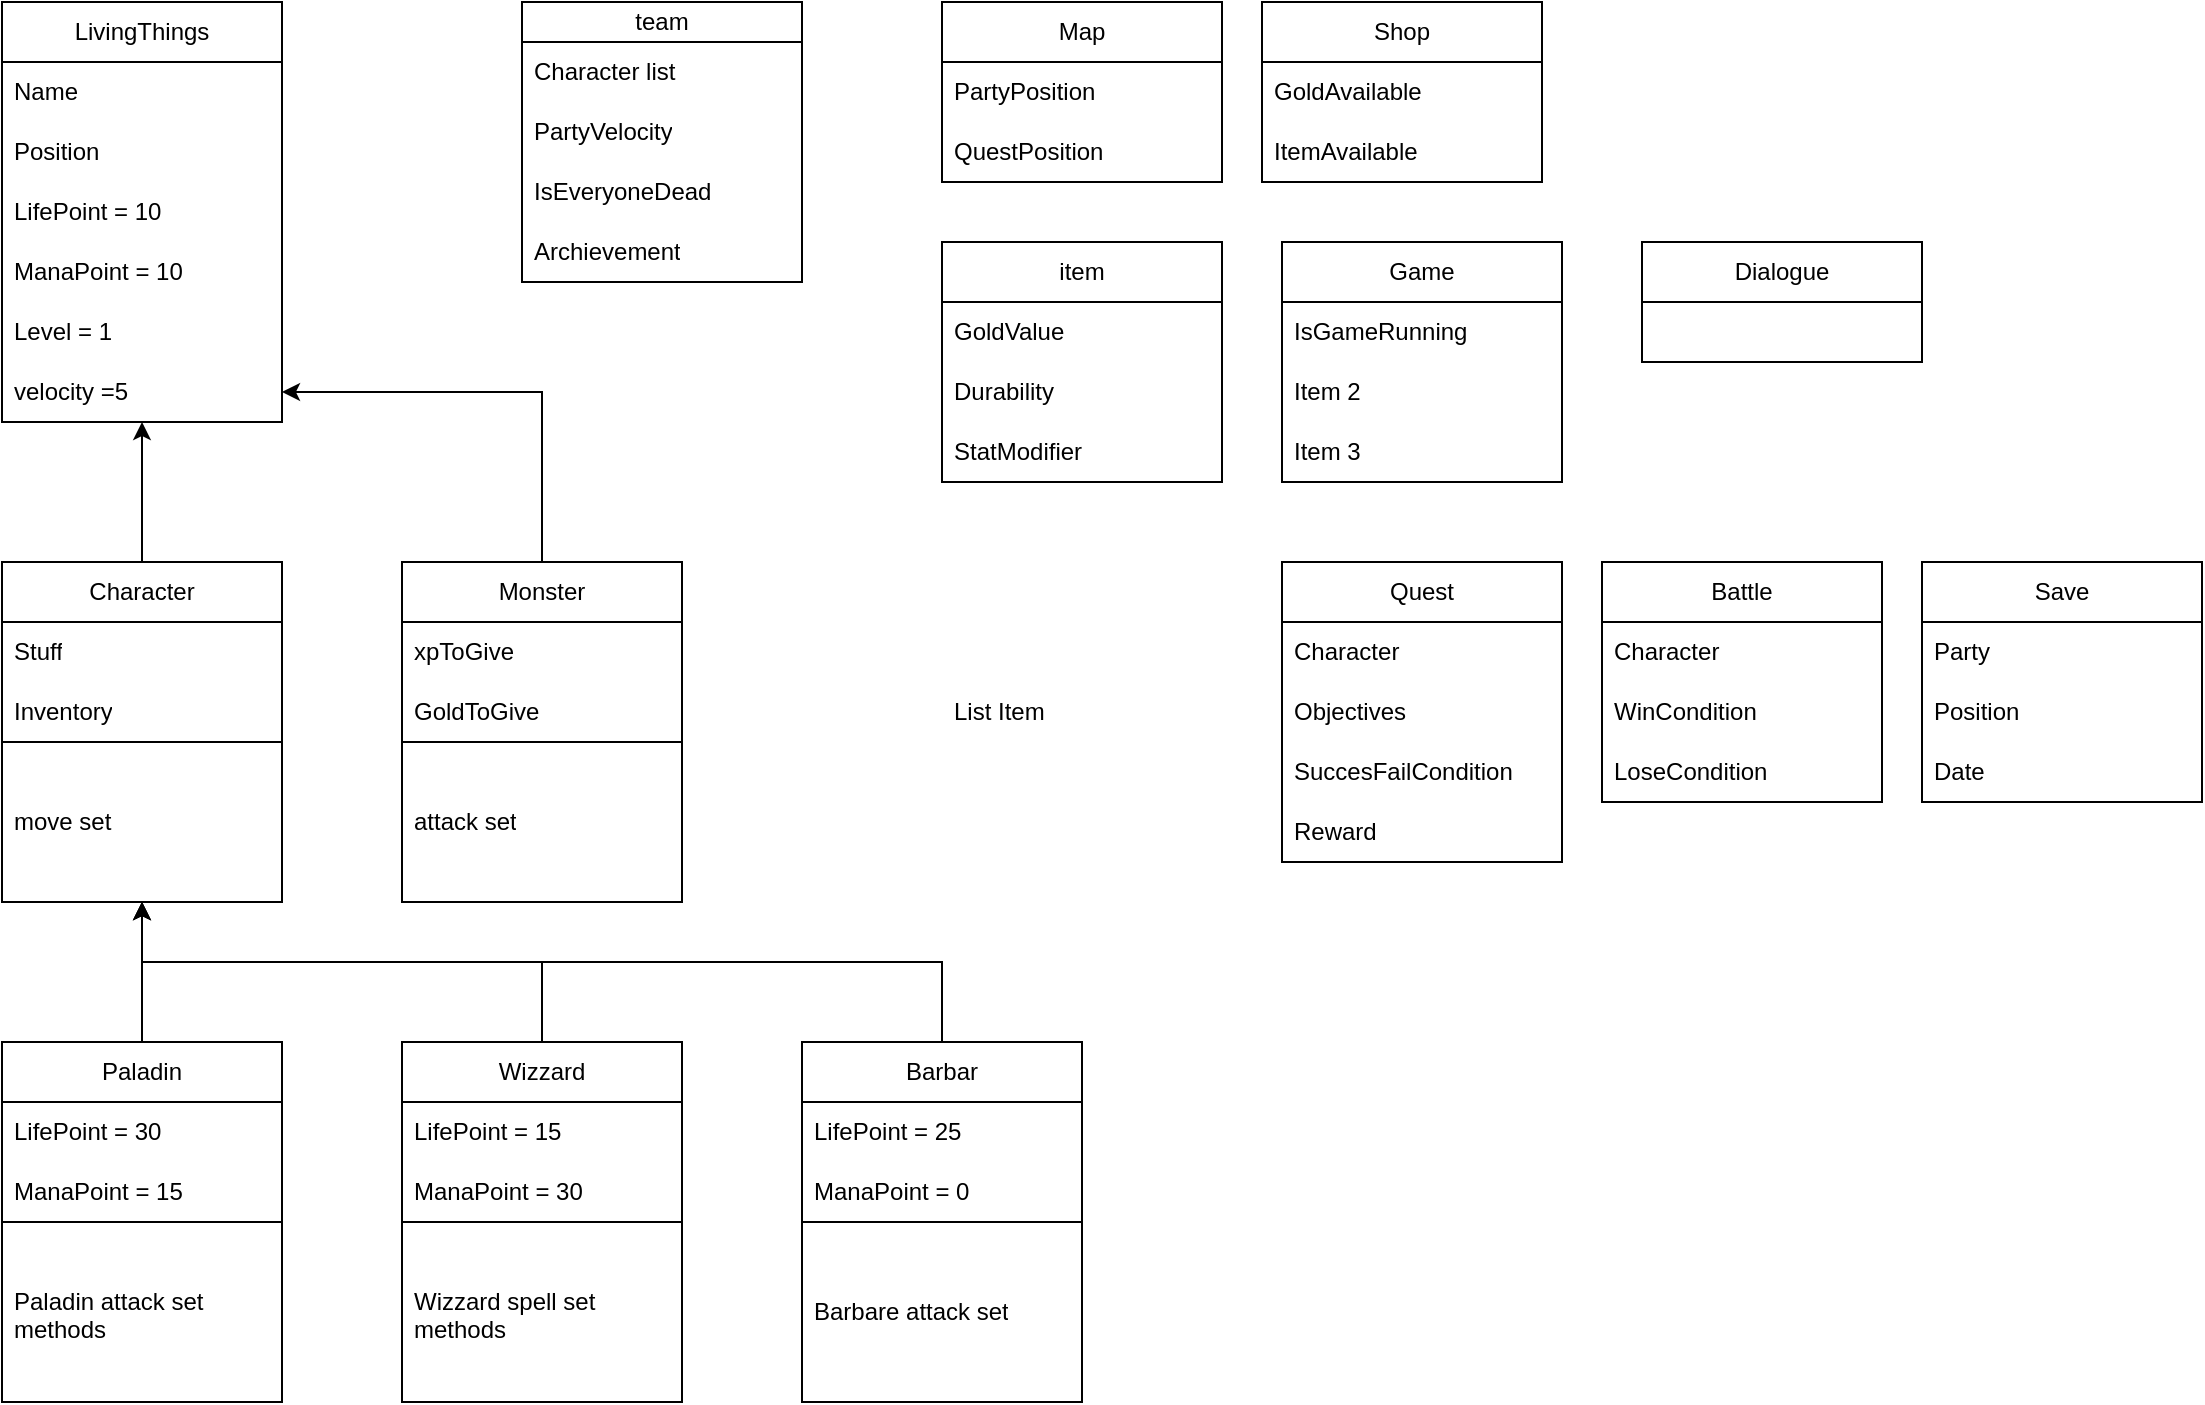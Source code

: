 <mxfile version="22.1.18" type="device">
  <diagram name="Page-1" id="lThvi-CmW-ZyW6HC1UW_">
    <mxGraphModel dx="1518" dy="731" grid="1" gridSize="10" guides="1" tooltips="1" connect="1" arrows="1" fold="1" page="1" pageScale="1" pageWidth="827" pageHeight="1169" math="0" shadow="0">
      <root>
        <mxCell id="0" />
        <mxCell id="1" parent="0" />
        <mxCell id="5yDGcjKzV8SoVyArUQu7-1" value="LivingThings" style="swimlane;fontStyle=0;childLayout=stackLayout;horizontal=1;startSize=30;horizontalStack=0;resizeParent=1;resizeParentMax=0;resizeLast=0;collapsible=1;marginBottom=0;whiteSpace=wrap;html=1;" parent="1" vertex="1">
          <mxGeometry x="40" y="40" width="140" height="210" as="geometry" />
        </mxCell>
        <mxCell id="5yDGcjKzV8SoVyArUQu7-2" value="Name" style="text;strokeColor=none;fillColor=none;align=left;verticalAlign=middle;spacingLeft=4;spacingRight=4;overflow=hidden;points=[[0,0.5],[1,0.5]];portConstraint=eastwest;rotatable=0;whiteSpace=wrap;html=1;" parent="5yDGcjKzV8SoVyArUQu7-1" vertex="1">
          <mxGeometry y="30" width="140" height="30" as="geometry" />
        </mxCell>
        <mxCell id="3JruA92jpcTE4JsyITdx-26" value="Position" style="text;strokeColor=none;fillColor=none;align=left;verticalAlign=middle;spacingLeft=4;spacingRight=4;overflow=hidden;points=[[0,0.5],[1,0.5]];portConstraint=eastwest;rotatable=0;whiteSpace=wrap;html=1;" parent="5yDGcjKzV8SoVyArUQu7-1" vertex="1">
          <mxGeometry y="60" width="140" height="30" as="geometry" />
        </mxCell>
        <mxCell id="52E5mtG90frS9NPzS2Io-3" value="LifePoint = 10" style="text;strokeColor=none;fillColor=none;align=left;verticalAlign=middle;spacingLeft=4;spacingRight=4;overflow=hidden;points=[[0,0.5],[1,0.5]];portConstraint=eastwest;rotatable=0;whiteSpace=wrap;html=1;" vertex="1" parent="5yDGcjKzV8SoVyArUQu7-1">
          <mxGeometry y="90" width="140" height="30" as="geometry" />
        </mxCell>
        <mxCell id="52E5mtG90frS9NPzS2Io-4" value="ManaPoint = 10" style="text;strokeColor=none;fillColor=none;align=left;verticalAlign=middle;spacingLeft=4;spacingRight=4;overflow=hidden;points=[[0,0.5],[1,0.5]];portConstraint=eastwest;rotatable=0;whiteSpace=wrap;html=1;" vertex="1" parent="5yDGcjKzV8SoVyArUQu7-1">
          <mxGeometry y="120" width="140" height="30" as="geometry" />
        </mxCell>
        <mxCell id="52E5mtG90frS9NPzS2Io-5" value="Level = 1" style="text;strokeColor=none;fillColor=none;align=left;verticalAlign=middle;spacingLeft=4;spacingRight=4;overflow=hidden;points=[[0,0.5],[1,0.5]];portConstraint=eastwest;rotatable=0;whiteSpace=wrap;html=1;" vertex="1" parent="5yDGcjKzV8SoVyArUQu7-1">
          <mxGeometry y="150" width="140" height="30" as="geometry" />
        </mxCell>
        <mxCell id="5yDGcjKzV8SoVyArUQu7-30" value="velocity =5" style="text;strokeColor=none;fillColor=none;align=left;verticalAlign=middle;spacingLeft=4;spacingRight=4;overflow=hidden;points=[[0,0.5],[1,0.5]];portConstraint=eastwest;rotatable=0;whiteSpace=wrap;html=1;" parent="5yDGcjKzV8SoVyArUQu7-1" vertex="1">
          <mxGeometry y="180" width="140" height="30" as="geometry" />
        </mxCell>
        <mxCell id="5yDGcjKzV8SoVyArUQu7-9" value="Game" style="swimlane;fontStyle=0;childLayout=stackLayout;horizontal=1;startSize=30;horizontalStack=0;resizeParent=1;resizeParentMax=0;resizeLast=0;collapsible=1;marginBottom=0;whiteSpace=wrap;html=1;" parent="1" vertex="1">
          <mxGeometry x="680" y="160" width="140" height="120" as="geometry" />
        </mxCell>
        <mxCell id="5yDGcjKzV8SoVyArUQu7-10" value="IsGameRunning" style="text;strokeColor=none;fillColor=none;align=left;verticalAlign=middle;spacingLeft=4;spacingRight=4;overflow=hidden;points=[[0,0.5],[1,0.5]];portConstraint=eastwest;rotatable=0;whiteSpace=wrap;html=1;" parent="5yDGcjKzV8SoVyArUQu7-9" vertex="1">
          <mxGeometry y="30" width="140" height="30" as="geometry" />
        </mxCell>
        <mxCell id="5yDGcjKzV8SoVyArUQu7-11" value="Item 2" style="text;strokeColor=none;fillColor=none;align=left;verticalAlign=middle;spacingLeft=4;spacingRight=4;overflow=hidden;points=[[0,0.5],[1,0.5]];portConstraint=eastwest;rotatable=0;whiteSpace=wrap;html=1;" parent="5yDGcjKzV8SoVyArUQu7-9" vertex="1">
          <mxGeometry y="60" width="140" height="30" as="geometry" />
        </mxCell>
        <mxCell id="5yDGcjKzV8SoVyArUQu7-12" value="Item 3" style="text;strokeColor=none;fillColor=none;align=left;verticalAlign=middle;spacingLeft=4;spacingRight=4;overflow=hidden;points=[[0,0.5],[1,0.5]];portConstraint=eastwest;rotatable=0;whiteSpace=wrap;html=1;" parent="5yDGcjKzV8SoVyArUQu7-9" vertex="1">
          <mxGeometry y="90" width="140" height="30" as="geometry" />
        </mxCell>
        <mxCell id="5yDGcjKzV8SoVyArUQu7-58" value="Quest" style="swimlane;fontStyle=0;childLayout=stackLayout;horizontal=1;startSize=30;horizontalStack=0;resizeParent=1;resizeParentMax=0;resizeLast=0;collapsible=1;marginBottom=0;whiteSpace=wrap;html=1;" parent="1" vertex="1">
          <mxGeometry x="680" y="320" width="140" height="150" as="geometry" />
        </mxCell>
        <mxCell id="5yDGcjKzV8SoVyArUQu7-59" value="Character" style="text;strokeColor=none;fillColor=none;align=left;verticalAlign=middle;spacingLeft=4;spacingRight=4;overflow=hidden;points=[[0,0.5],[1,0.5]];portConstraint=eastwest;rotatable=0;whiteSpace=wrap;html=1;" parent="5yDGcjKzV8SoVyArUQu7-58" vertex="1">
          <mxGeometry y="30" width="140" height="30" as="geometry" />
        </mxCell>
        <mxCell id="5yDGcjKzV8SoVyArUQu7-60" value="Objectives" style="text;strokeColor=none;fillColor=none;align=left;verticalAlign=middle;spacingLeft=4;spacingRight=4;overflow=hidden;points=[[0,0.5],[1,0.5]];portConstraint=eastwest;rotatable=0;whiteSpace=wrap;html=1;" parent="5yDGcjKzV8SoVyArUQu7-58" vertex="1">
          <mxGeometry y="60" width="140" height="30" as="geometry" />
        </mxCell>
        <mxCell id="5yDGcjKzV8SoVyArUQu7-61" value="SuccesFailCondition" style="text;strokeColor=none;fillColor=none;align=left;verticalAlign=middle;spacingLeft=4;spacingRight=4;overflow=hidden;points=[[0,0.5],[1,0.5]];portConstraint=eastwest;rotatable=0;whiteSpace=wrap;html=1;" parent="5yDGcjKzV8SoVyArUQu7-58" vertex="1">
          <mxGeometry y="90" width="140" height="30" as="geometry" />
        </mxCell>
        <mxCell id="3JruA92jpcTE4JsyITdx-1" value="Reward" style="text;strokeColor=none;fillColor=none;align=left;verticalAlign=middle;spacingLeft=4;spacingRight=4;overflow=hidden;points=[[0,0.5],[1,0.5]];portConstraint=eastwest;rotatable=0;whiteSpace=wrap;html=1;" parent="5yDGcjKzV8SoVyArUQu7-58" vertex="1">
          <mxGeometry y="120" width="140" height="30" as="geometry" />
        </mxCell>
        <mxCell id="5yDGcjKzV8SoVyArUQu7-62" value="item" style="swimlane;fontStyle=0;childLayout=stackLayout;horizontal=1;startSize=30;horizontalStack=0;resizeParent=1;resizeParentMax=0;resizeLast=0;collapsible=1;marginBottom=0;whiteSpace=wrap;html=1;" parent="1" vertex="1">
          <mxGeometry x="510" y="160" width="140" height="120" as="geometry" />
        </mxCell>
        <mxCell id="5yDGcjKzV8SoVyArUQu7-63" value="GoldValue" style="text;strokeColor=none;fillColor=none;align=left;verticalAlign=middle;spacingLeft=4;spacingRight=4;overflow=hidden;points=[[0,0.5],[1,0.5]];portConstraint=eastwest;rotatable=0;whiteSpace=wrap;html=1;" parent="5yDGcjKzV8SoVyArUQu7-62" vertex="1">
          <mxGeometry y="30" width="140" height="30" as="geometry" />
        </mxCell>
        <mxCell id="5yDGcjKzV8SoVyArUQu7-64" value="Durability" style="text;strokeColor=none;fillColor=none;align=left;verticalAlign=middle;spacingLeft=4;spacingRight=4;overflow=hidden;points=[[0,0.5],[1,0.5]];portConstraint=eastwest;rotatable=0;whiteSpace=wrap;html=1;" parent="5yDGcjKzV8SoVyArUQu7-62" vertex="1">
          <mxGeometry y="60" width="140" height="30" as="geometry" />
        </mxCell>
        <mxCell id="5yDGcjKzV8SoVyArUQu7-65" value="StatModifier" style="text;strokeColor=none;fillColor=none;align=left;verticalAlign=middle;spacingLeft=4;spacingRight=4;overflow=hidden;points=[[0,0.5],[1,0.5]];portConstraint=eastwest;rotatable=0;whiteSpace=wrap;html=1;" parent="5yDGcjKzV8SoVyArUQu7-62" vertex="1">
          <mxGeometry y="90" width="140" height="30" as="geometry" />
        </mxCell>
        <mxCell id="3JruA92jpcTE4JsyITdx-2" value="Battle" style="swimlane;fontStyle=0;childLayout=stackLayout;horizontal=1;startSize=30;horizontalStack=0;resizeParent=1;resizeParentMax=0;resizeLast=0;collapsible=1;marginBottom=0;whiteSpace=wrap;html=1;" parent="1" vertex="1">
          <mxGeometry x="840" y="320" width="140" height="120" as="geometry" />
        </mxCell>
        <mxCell id="3JruA92jpcTE4JsyITdx-3" value="Character" style="text;strokeColor=none;fillColor=none;align=left;verticalAlign=middle;spacingLeft=4;spacingRight=4;overflow=hidden;points=[[0,0.5],[1,0.5]];portConstraint=eastwest;rotatable=0;whiteSpace=wrap;html=1;" parent="3JruA92jpcTE4JsyITdx-2" vertex="1">
          <mxGeometry y="30" width="140" height="30" as="geometry" />
        </mxCell>
        <mxCell id="3JruA92jpcTE4JsyITdx-4" value="WinCondition" style="text;strokeColor=none;fillColor=none;align=left;verticalAlign=middle;spacingLeft=4;spacingRight=4;overflow=hidden;points=[[0,0.5],[1,0.5]];portConstraint=eastwest;rotatable=0;whiteSpace=wrap;html=1;" parent="3JruA92jpcTE4JsyITdx-2" vertex="1">
          <mxGeometry y="60" width="140" height="30" as="geometry" />
        </mxCell>
        <mxCell id="3JruA92jpcTE4JsyITdx-5" value="LoseCondition" style="text;strokeColor=none;fillColor=none;align=left;verticalAlign=middle;spacingLeft=4;spacingRight=4;overflow=hidden;points=[[0,0.5],[1,0.5]];portConstraint=eastwest;rotatable=0;whiteSpace=wrap;html=1;" parent="3JruA92jpcTE4JsyITdx-2" vertex="1">
          <mxGeometry y="90" width="140" height="30" as="geometry" />
        </mxCell>
        <mxCell id="3JruA92jpcTE4JsyITdx-6" value="Shop" style="swimlane;fontStyle=0;childLayout=stackLayout;horizontal=1;startSize=30;horizontalStack=0;resizeParent=1;resizeParentMax=0;resizeLast=0;collapsible=1;marginBottom=0;whiteSpace=wrap;html=1;" parent="1" vertex="1">
          <mxGeometry x="670" y="40" width="140" height="90" as="geometry" />
        </mxCell>
        <mxCell id="3JruA92jpcTE4JsyITdx-7" value="GoldAvailable" style="text;strokeColor=none;fillColor=none;align=left;verticalAlign=middle;spacingLeft=4;spacingRight=4;overflow=hidden;points=[[0,0.5],[1,0.5]];portConstraint=eastwest;rotatable=0;whiteSpace=wrap;html=1;" parent="3JruA92jpcTE4JsyITdx-6" vertex="1">
          <mxGeometry y="30" width="140" height="30" as="geometry" />
        </mxCell>
        <mxCell id="3JruA92jpcTE4JsyITdx-8" value="ItemAvailable" style="text;strokeColor=none;fillColor=none;align=left;verticalAlign=middle;spacingLeft=4;spacingRight=4;overflow=hidden;points=[[0,0.5],[1,0.5]];portConstraint=eastwest;rotatable=0;whiteSpace=wrap;html=1;" parent="3JruA92jpcTE4JsyITdx-6" vertex="1">
          <mxGeometry y="60" width="140" height="30" as="geometry" />
        </mxCell>
        <mxCell id="3JruA92jpcTE4JsyITdx-10" value="Save" style="swimlane;fontStyle=0;childLayout=stackLayout;horizontal=1;startSize=30;horizontalStack=0;resizeParent=1;resizeParentMax=0;resizeLast=0;collapsible=1;marginBottom=0;whiteSpace=wrap;html=1;" parent="1" vertex="1">
          <mxGeometry x="1000" y="320" width="140" height="120" as="geometry" />
        </mxCell>
        <mxCell id="3JruA92jpcTE4JsyITdx-11" value="Party" style="text;strokeColor=none;fillColor=none;align=left;verticalAlign=middle;spacingLeft=4;spacingRight=4;overflow=hidden;points=[[0,0.5],[1,0.5]];portConstraint=eastwest;rotatable=0;whiteSpace=wrap;html=1;" parent="3JruA92jpcTE4JsyITdx-10" vertex="1">
          <mxGeometry y="30" width="140" height="30" as="geometry" />
        </mxCell>
        <mxCell id="3JruA92jpcTE4JsyITdx-12" value="Position" style="text;strokeColor=none;fillColor=none;align=left;verticalAlign=middle;spacingLeft=4;spacingRight=4;overflow=hidden;points=[[0,0.5],[1,0.5]];portConstraint=eastwest;rotatable=0;whiteSpace=wrap;html=1;" parent="3JruA92jpcTE4JsyITdx-10" vertex="1">
          <mxGeometry y="60" width="140" height="30" as="geometry" />
        </mxCell>
        <mxCell id="3JruA92jpcTE4JsyITdx-21" value="Date" style="text;strokeColor=none;fillColor=none;align=left;verticalAlign=middle;spacingLeft=4;spacingRight=4;overflow=hidden;points=[[0,0.5],[1,0.5]];portConstraint=eastwest;rotatable=0;whiteSpace=wrap;html=1;" parent="3JruA92jpcTE4JsyITdx-10" vertex="1">
          <mxGeometry y="90" width="140" height="30" as="geometry" />
        </mxCell>
        <mxCell id="3JruA92jpcTE4JsyITdx-14" value="team" style="swimlane;fontStyle=0;childLayout=stackLayout;horizontal=1;startSize=20;horizontalStack=0;resizeParent=1;resizeParentMax=0;resizeLast=0;collapsible=1;marginBottom=0;whiteSpace=wrap;html=1;" parent="1" vertex="1">
          <mxGeometry x="300" y="40" width="140" height="140" as="geometry" />
        </mxCell>
        <mxCell id="3JruA92jpcTE4JsyITdx-15" value="Character list" style="text;strokeColor=none;fillColor=none;align=left;verticalAlign=middle;spacingLeft=4;spacingRight=4;overflow=hidden;points=[[0,0.5],[1,0.5]];portConstraint=eastwest;rotatable=0;whiteSpace=wrap;html=1;" parent="3JruA92jpcTE4JsyITdx-14" vertex="1">
          <mxGeometry y="20" width="140" height="30" as="geometry" />
        </mxCell>
        <mxCell id="3JruA92jpcTE4JsyITdx-16" value="PartyVelocity" style="text;strokeColor=none;fillColor=none;align=left;verticalAlign=middle;spacingLeft=4;spacingRight=4;overflow=hidden;points=[[0,0.5],[1,0.5]];portConstraint=eastwest;rotatable=0;whiteSpace=wrap;html=1;" parent="3JruA92jpcTE4JsyITdx-14" vertex="1">
          <mxGeometry y="50" width="140" height="30" as="geometry" />
        </mxCell>
        <mxCell id="3JruA92jpcTE4JsyITdx-19" value="IsEveryoneDead" style="text;strokeColor=none;fillColor=none;align=left;verticalAlign=middle;spacingLeft=4;spacingRight=4;overflow=hidden;points=[[0,0.5],[1,0.5]];portConstraint=eastwest;rotatable=0;whiteSpace=wrap;html=1;" parent="3JruA92jpcTE4JsyITdx-14" vertex="1">
          <mxGeometry y="80" width="140" height="30" as="geometry" />
        </mxCell>
        <mxCell id="3JruA92jpcTE4JsyITdx-20" value="Archievement" style="text;strokeColor=none;fillColor=none;align=left;verticalAlign=middle;spacingLeft=4;spacingRight=4;overflow=hidden;points=[[0,0.5],[1,0.5]];portConstraint=eastwest;rotatable=0;whiteSpace=wrap;html=1;" parent="3JruA92jpcTE4JsyITdx-14" vertex="1">
          <mxGeometry y="110" width="140" height="30" as="geometry" />
        </mxCell>
        <mxCell id="3JruA92jpcTE4JsyITdx-22" value="Map" style="swimlane;fontStyle=0;childLayout=stackLayout;horizontal=1;startSize=30;horizontalStack=0;resizeParent=1;resizeParentMax=0;resizeLast=0;collapsible=1;marginBottom=0;whiteSpace=wrap;html=1;" parent="1" vertex="1">
          <mxGeometry x="510" y="40" width="140" height="90" as="geometry" />
        </mxCell>
        <mxCell id="3JruA92jpcTE4JsyITdx-23" value="PartyPosition" style="text;strokeColor=none;fillColor=none;align=left;verticalAlign=middle;spacingLeft=4;spacingRight=4;overflow=hidden;points=[[0,0.5],[1,0.5]];portConstraint=eastwest;rotatable=0;whiteSpace=wrap;html=1;" parent="3JruA92jpcTE4JsyITdx-22" vertex="1">
          <mxGeometry y="30" width="140" height="30" as="geometry" />
        </mxCell>
        <mxCell id="3JruA92jpcTE4JsyITdx-24" value="QuestPosition" style="text;strokeColor=none;fillColor=none;align=left;verticalAlign=middle;spacingLeft=4;spacingRight=4;overflow=hidden;points=[[0,0.5],[1,0.5]];portConstraint=eastwest;rotatable=0;whiteSpace=wrap;html=1;" parent="3JruA92jpcTE4JsyITdx-22" vertex="1">
          <mxGeometry y="60" width="140" height="30" as="geometry" />
        </mxCell>
        <mxCell id="52E5mtG90frS9NPzS2Io-6" value="Character" style="swimlane;fontStyle=0;childLayout=stackLayout;horizontal=1;startSize=30;horizontalStack=0;resizeParent=1;resizeParentMax=0;resizeLast=0;collapsible=1;marginBottom=0;whiteSpace=wrap;html=1;" vertex="1" parent="1">
          <mxGeometry x="40" y="320" width="140" height="170" as="geometry" />
        </mxCell>
        <mxCell id="52E5mtG90frS9NPzS2Io-7" value="Stuff" style="text;strokeColor=none;fillColor=none;align=left;verticalAlign=middle;spacingLeft=4;spacingRight=4;overflow=hidden;points=[[0,0.5],[1,0.5]];portConstraint=eastwest;rotatable=0;whiteSpace=wrap;html=1;" vertex="1" parent="52E5mtG90frS9NPzS2Io-6">
          <mxGeometry y="30" width="140" height="30" as="geometry" />
        </mxCell>
        <mxCell id="52E5mtG90frS9NPzS2Io-8" value="Inventory" style="text;strokeColor=none;fillColor=none;align=left;verticalAlign=middle;spacingLeft=4;spacingRight=4;overflow=hidden;points=[[0,0.5],[1,0.5]];portConstraint=eastwest;rotatable=0;whiteSpace=wrap;html=1;" vertex="1" parent="52E5mtG90frS9NPzS2Io-6">
          <mxGeometry y="60" width="140" height="30" as="geometry" />
        </mxCell>
        <mxCell id="52E5mtG90frS9NPzS2Io-24" value="" style="swimlane;startSize=0;" vertex="1" parent="52E5mtG90frS9NPzS2Io-6">
          <mxGeometry y="90" width="140" height="80" as="geometry" />
        </mxCell>
        <mxCell id="52E5mtG90frS9NPzS2Io-25" value="move set" style="text;strokeColor=none;fillColor=none;align=left;verticalAlign=middle;spacingLeft=4;spacingRight=4;overflow=hidden;points=[[0,0.5],[1,0.5]];portConstraint=eastwest;rotatable=0;whiteSpace=wrap;html=1;" vertex="1" parent="52E5mtG90frS9NPzS2Io-24">
          <mxGeometry y="25" width="80" height="30" as="geometry" />
        </mxCell>
        <mxCell id="52E5mtG90frS9NPzS2Io-10" value="Dialogue" style="swimlane;fontStyle=0;childLayout=stackLayout;horizontal=1;startSize=30;horizontalStack=0;resizeParent=1;resizeParentMax=0;resizeLast=0;collapsible=1;marginBottom=0;whiteSpace=wrap;html=1;" vertex="1" parent="1">
          <mxGeometry x="860" y="160" width="140" height="60" as="geometry" />
        </mxCell>
        <mxCell id="52E5mtG90frS9NPzS2Io-14" style="edgeStyle=orthogonalEdgeStyle;rounded=0;orthogonalLoop=1;jettySize=auto;html=1;entryX=0.5;entryY=1;entryDx=0;entryDy=0;entryPerimeter=0;" edge="1" parent="1" source="52E5mtG90frS9NPzS2Io-6" target="5yDGcjKzV8SoVyArUQu7-30">
          <mxGeometry relative="1" as="geometry" />
        </mxCell>
        <mxCell id="52E5mtG90frS9NPzS2Io-20" style="edgeStyle=orthogonalEdgeStyle;rounded=0;orthogonalLoop=1;jettySize=auto;html=1;entryX=1;entryY=0.5;entryDx=0;entryDy=0;" edge="1" parent="1" source="52E5mtG90frS9NPzS2Io-15" target="5yDGcjKzV8SoVyArUQu7-30">
          <mxGeometry relative="1" as="geometry" />
        </mxCell>
        <mxCell id="52E5mtG90frS9NPzS2Io-15" value="Monster" style="swimlane;fontStyle=0;childLayout=stackLayout;horizontal=1;startSize=30;horizontalStack=0;resizeParent=1;resizeParentMax=0;resizeLast=0;collapsible=1;marginBottom=0;whiteSpace=wrap;html=1;" vertex="1" parent="1">
          <mxGeometry x="240" y="320" width="140" height="170" as="geometry" />
        </mxCell>
        <mxCell id="52E5mtG90frS9NPzS2Io-16" value="xpToGive" style="text;strokeColor=none;fillColor=none;align=left;verticalAlign=middle;spacingLeft=4;spacingRight=4;overflow=hidden;points=[[0,0.5],[1,0.5]];portConstraint=eastwest;rotatable=0;whiteSpace=wrap;html=1;" vertex="1" parent="52E5mtG90frS9NPzS2Io-15">
          <mxGeometry y="30" width="140" height="30" as="geometry" />
        </mxCell>
        <mxCell id="52E5mtG90frS9NPzS2Io-17" value="GoldToGive" style="text;strokeColor=none;fillColor=none;align=left;verticalAlign=middle;spacingLeft=4;spacingRight=4;overflow=hidden;points=[[0,0.5],[1,0.5]];portConstraint=eastwest;rotatable=0;whiteSpace=wrap;html=1;" vertex="1" parent="52E5mtG90frS9NPzS2Io-15">
          <mxGeometry y="60" width="140" height="30" as="geometry" />
        </mxCell>
        <mxCell id="52E5mtG90frS9NPzS2Io-21" value="" style="swimlane;startSize=0;" vertex="1" parent="52E5mtG90frS9NPzS2Io-15">
          <mxGeometry y="90" width="140" height="80" as="geometry" />
        </mxCell>
        <mxCell id="52E5mtG90frS9NPzS2Io-23" value="attack set" style="text;strokeColor=none;fillColor=none;align=left;verticalAlign=middle;spacingLeft=4;spacingRight=4;overflow=hidden;points=[[0,0.5],[1,0.5]];portConstraint=eastwest;rotatable=0;whiteSpace=wrap;html=1;" vertex="1" parent="52E5mtG90frS9NPzS2Io-21">
          <mxGeometry y="25" width="80" height="30" as="geometry" />
        </mxCell>
        <mxCell id="52E5mtG90frS9NPzS2Io-39" style="edgeStyle=orthogonalEdgeStyle;rounded=0;orthogonalLoop=1;jettySize=auto;html=1;entryX=0.5;entryY=1;entryDx=0;entryDy=0;" edge="1" parent="1" source="52E5mtG90frS9NPzS2Io-26" target="52E5mtG90frS9NPzS2Io-24">
          <mxGeometry relative="1" as="geometry" />
        </mxCell>
        <mxCell id="52E5mtG90frS9NPzS2Io-26" value="Paladin" style="swimlane;fontStyle=0;childLayout=stackLayout;horizontal=1;startSize=30;horizontalStack=0;resizeParent=1;resizeParentMax=0;resizeLast=0;collapsible=1;marginBottom=0;whiteSpace=wrap;html=1;" vertex="1" parent="1">
          <mxGeometry x="40" y="560" width="140" height="180" as="geometry" />
        </mxCell>
        <mxCell id="52E5mtG90frS9NPzS2Io-27" value="LifePoint = 30" style="text;strokeColor=none;fillColor=none;align=left;verticalAlign=middle;spacingLeft=4;spacingRight=4;overflow=hidden;points=[[0,0.5],[1,0.5]];portConstraint=eastwest;rotatable=0;whiteSpace=wrap;html=1;" vertex="1" parent="52E5mtG90frS9NPzS2Io-26">
          <mxGeometry y="30" width="140" height="30" as="geometry" />
        </mxCell>
        <mxCell id="52E5mtG90frS9NPzS2Io-28" value="ManaPoint = 15" style="text;strokeColor=none;fillColor=none;align=left;verticalAlign=middle;spacingLeft=4;spacingRight=4;overflow=hidden;points=[[0,0.5],[1,0.5]];portConstraint=eastwest;rotatable=0;whiteSpace=wrap;html=1;" vertex="1" parent="52E5mtG90frS9NPzS2Io-26">
          <mxGeometry y="60" width="140" height="30" as="geometry" />
        </mxCell>
        <mxCell id="52E5mtG90frS9NPzS2Io-30" value="" style="swimlane;startSize=0;" vertex="1" parent="52E5mtG90frS9NPzS2Io-26">
          <mxGeometry y="90" width="140" height="90" as="geometry" />
        </mxCell>
        <mxCell id="52E5mtG90frS9NPzS2Io-31" value="Paladin attack set methods" style="text;strokeColor=none;fillColor=none;align=left;verticalAlign=middle;spacingLeft=4;spacingRight=4;overflow=hidden;points=[[0,0.5],[1,0.5]];portConstraint=eastwest;rotatable=0;whiteSpace=wrap;html=1;" vertex="1" parent="52E5mtG90frS9NPzS2Io-30">
          <mxGeometry y="30" width="140" height="30" as="geometry" />
        </mxCell>
        <mxCell id="52E5mtG90frS9NPzS2Io-40" style="edgeStyle=orthogonalEdgeStyle;rounded=0;orthogonalLoop=1;jettySize=auto;html=1;" edge="1" parent="1" source="52E5mtG90frS9NPzS2Io-32">
          <mxGeometry relative="1" as="geometry">
            <mxPoint x="110" y="490" as="targetPoint" />
            <Array as="points">
              <mxPoint x="310" y="520" />
              <mxPoint x="110" y="520" />
            </Array>
          </mxGeometry>
        </mxCell>
        <mxCell id="52E5mtG90frS9NPzS2Io-32" value="Wizzard" style="swimlane;fontStyle=0;childLayout=stackLayout;horizontal=1;startSize=30;horizontalStack=0;resizeParent=1;resizeParentMax=0;resizeLast=0;collapsible=1;marginBottom=0;whiteSpace=wrap;html=1;" vertex="1" parent="1">
          <mxGeometry x="240" y="560" width="140" height="180" as="geometry" />
        </mxCell>
        <mxCell id="52E5mtG90frS9NPzS2Io-33" value="LifePoint = 15" style="text;strokeColor=none;fillColor=none;align=left;verticalAlign=middle;spacingLeft=4;spacingRight=4;overflow=hidden;points=[[0,0.5],[1,0.5]];portConstraint=eastwest;rotatable=0;whiteSpace=wrap;html=1;" vertex="1" parent="52E5mtG90frS9NPzS2Io-32">
          <mxGeometry y="30" width="140" height="30" as="geometry" />
        </mxCell>
        <mxCell id="52E5mtG90frS9NPzS2Io-34" value="ManaPoint = 30" style="text;strokeColor=none;fillColor=none;align=left;verticalAlign=middle;spacingLeft=4;spacingRight=4;overflow=hidden;points=[[0,0.5],[1,0.5]];portConstraint=eastwest;rotatable=0;whiteSpace=wrap;html=1;" vertex="1" parent="52E5mtG90frS9NPzS2Io-32">
          <mxGeometry y="60" width="140" height="30" as="geometry" />
        </mxCell>
        <mxCell id="52E5mtG90frS9NPzS2Io-36" value="" style="swimlane;startSize=0;" vertex="1" parent="52E5mtG90frS9NPzS2Io-32">
          <mxGeometry y="90" width="140" height="90" as="geometry" />
        </mxCell>
        <mxCell id="52E5mtG90frS9NPzS2Io-37" value="Wizzard spell set methods" style="text;strokeColor=none;fillColor=none;align=left;verticalAlign=middle;spacingLeft=4;spacingRight=4;overflow=hidden;points=[[0,0.5],[1,0.5]];portConstraint=eastwest;rotatable=0;whiteSpace=wrap;html=1;" vertex="1" parent="52E5mtG90frS9NPzS2Io-36">
          <mxGeometry y="30" width="140" height="30" as="geometry" />
        </mxCell>
        <mxCell id="52E5mtG90frS9NPzS2Io-48" style="edgeStyle=orthogonalEdgeStyle;rounded=0;orthogonalLoop=1;jettySize=auto;html=1;entryX=0.5;entryY=1;entryDx=0;entryDy=0;" edge="1" parent="1" source="52E5mtG90frS9NPzS2Io-41" target="52E5mtG90frS9NPzS2Io-24">
          <mxGeometry relative="1" as="geometry">
            <Array as="points">
              <mxPoint x="510" y="520" />
              <mxPoint x="110" y="520" />
            </Array>
          </mxGeometry>
        </mxCell>
        <mxCell id="52E5mtG90frS9NPzS2Io-41" value="Barbar" style="swimlane;fontStyle=0;childLayout=stackLayout;horizontal=1;startSize=30;horizontalStack=0;resizeParent=1;resizeParentMax=0;resizeLast=0;collapsible=1;marginBottom=0;whiteSpace=wrap;html=1;" vertex="1" parent="1">
          <mxGeometry x="440" y="560" width="140" height="180" as="geometry" />
        </mxCell>
        <mxCell id="52E5mtG90frS9NPzS2Io-42" value="LifePoint = 25" style="text;strokeColor=none;fillColor=none;align=left;verticalAlign=middle;spacingLeft=4;spacingRight=4;overflow=hidden;points=[[0,0.5],[1,0.5]];portConstraint=eastwest;rotatable=0;whiteSpace=wrap;html=1;" vertex="1" parent="52E5mtG90frS9NPzS2Io-41">
          <mxGeometry y="30" width="140" height="30" as="geometry" />
        </mxCell>
        <mxCell id="52E5mtG90frS9NPzS2Io-43" value="ManaPoint = 0" style="text;strokeColor=none;fillColor=none;align=left;verticalAlign=middle;spacingLeft=4;spacingRight=4;overflow=hidden;points=[[0,0.5],[1,0.5]];portConstraint=eastwest;rotatable=0;whiteSpace=wrap;html=1;" vertex="1" parent="52E5mtG90frS9NPzS2Io-41">
          <mxGeometry y="60" width="140" height="30" as="geometry" />
        </mxCell>
        <mxCell id="52E5mtG90frS9NPzS2Io-46" value="" style="swimlane;startSize=0;" vertex="1" parent="52E5mtG90frS9NPzS2Io-41">
          <mxGeometry y="90" width="140" height="90" as="geometry" />
        </mxCell>
        <mxCell id="52E5mtG90frS9NPzS2Io-47" value="Barbare attack set" style="text;strokeColor=none;fillColor=none;align=left;verticalAlign=middle;spacingLeft=4;spacingRight=4;overflow=hidden;points=[[0,0.5],[1,0.5]];portConstraint=eastwest;rotatable=0;whiteSpace=wrap;html=1;" vertex="1" parent="52E5mtG90frS9NPzS2Io-46">
          <mxGeometry y="30" width="140" height="30" as="geometry" />
        </mxCell>
        <mxCell id="52E5mtG90frS9NPzS2Io-49" value="List Item" style="text;strokeColor=none;fillColor=none;align=left;verticalAlign=middle;spacingLeft=4;spacingRight=4;overflow=hidden;points=[[0,0.5],[1,0.5]];portConstraint=eastwest;rotatable=0;whiteSpace=wrap;html=1;" vertex="1" parent="1">
          <mxGeometry x="510" y="380" width="80" height="30" as="geometry" />
        </mxCell>
      </root>
    </mxGraphModel>
  </diagram>
</mxfile>

